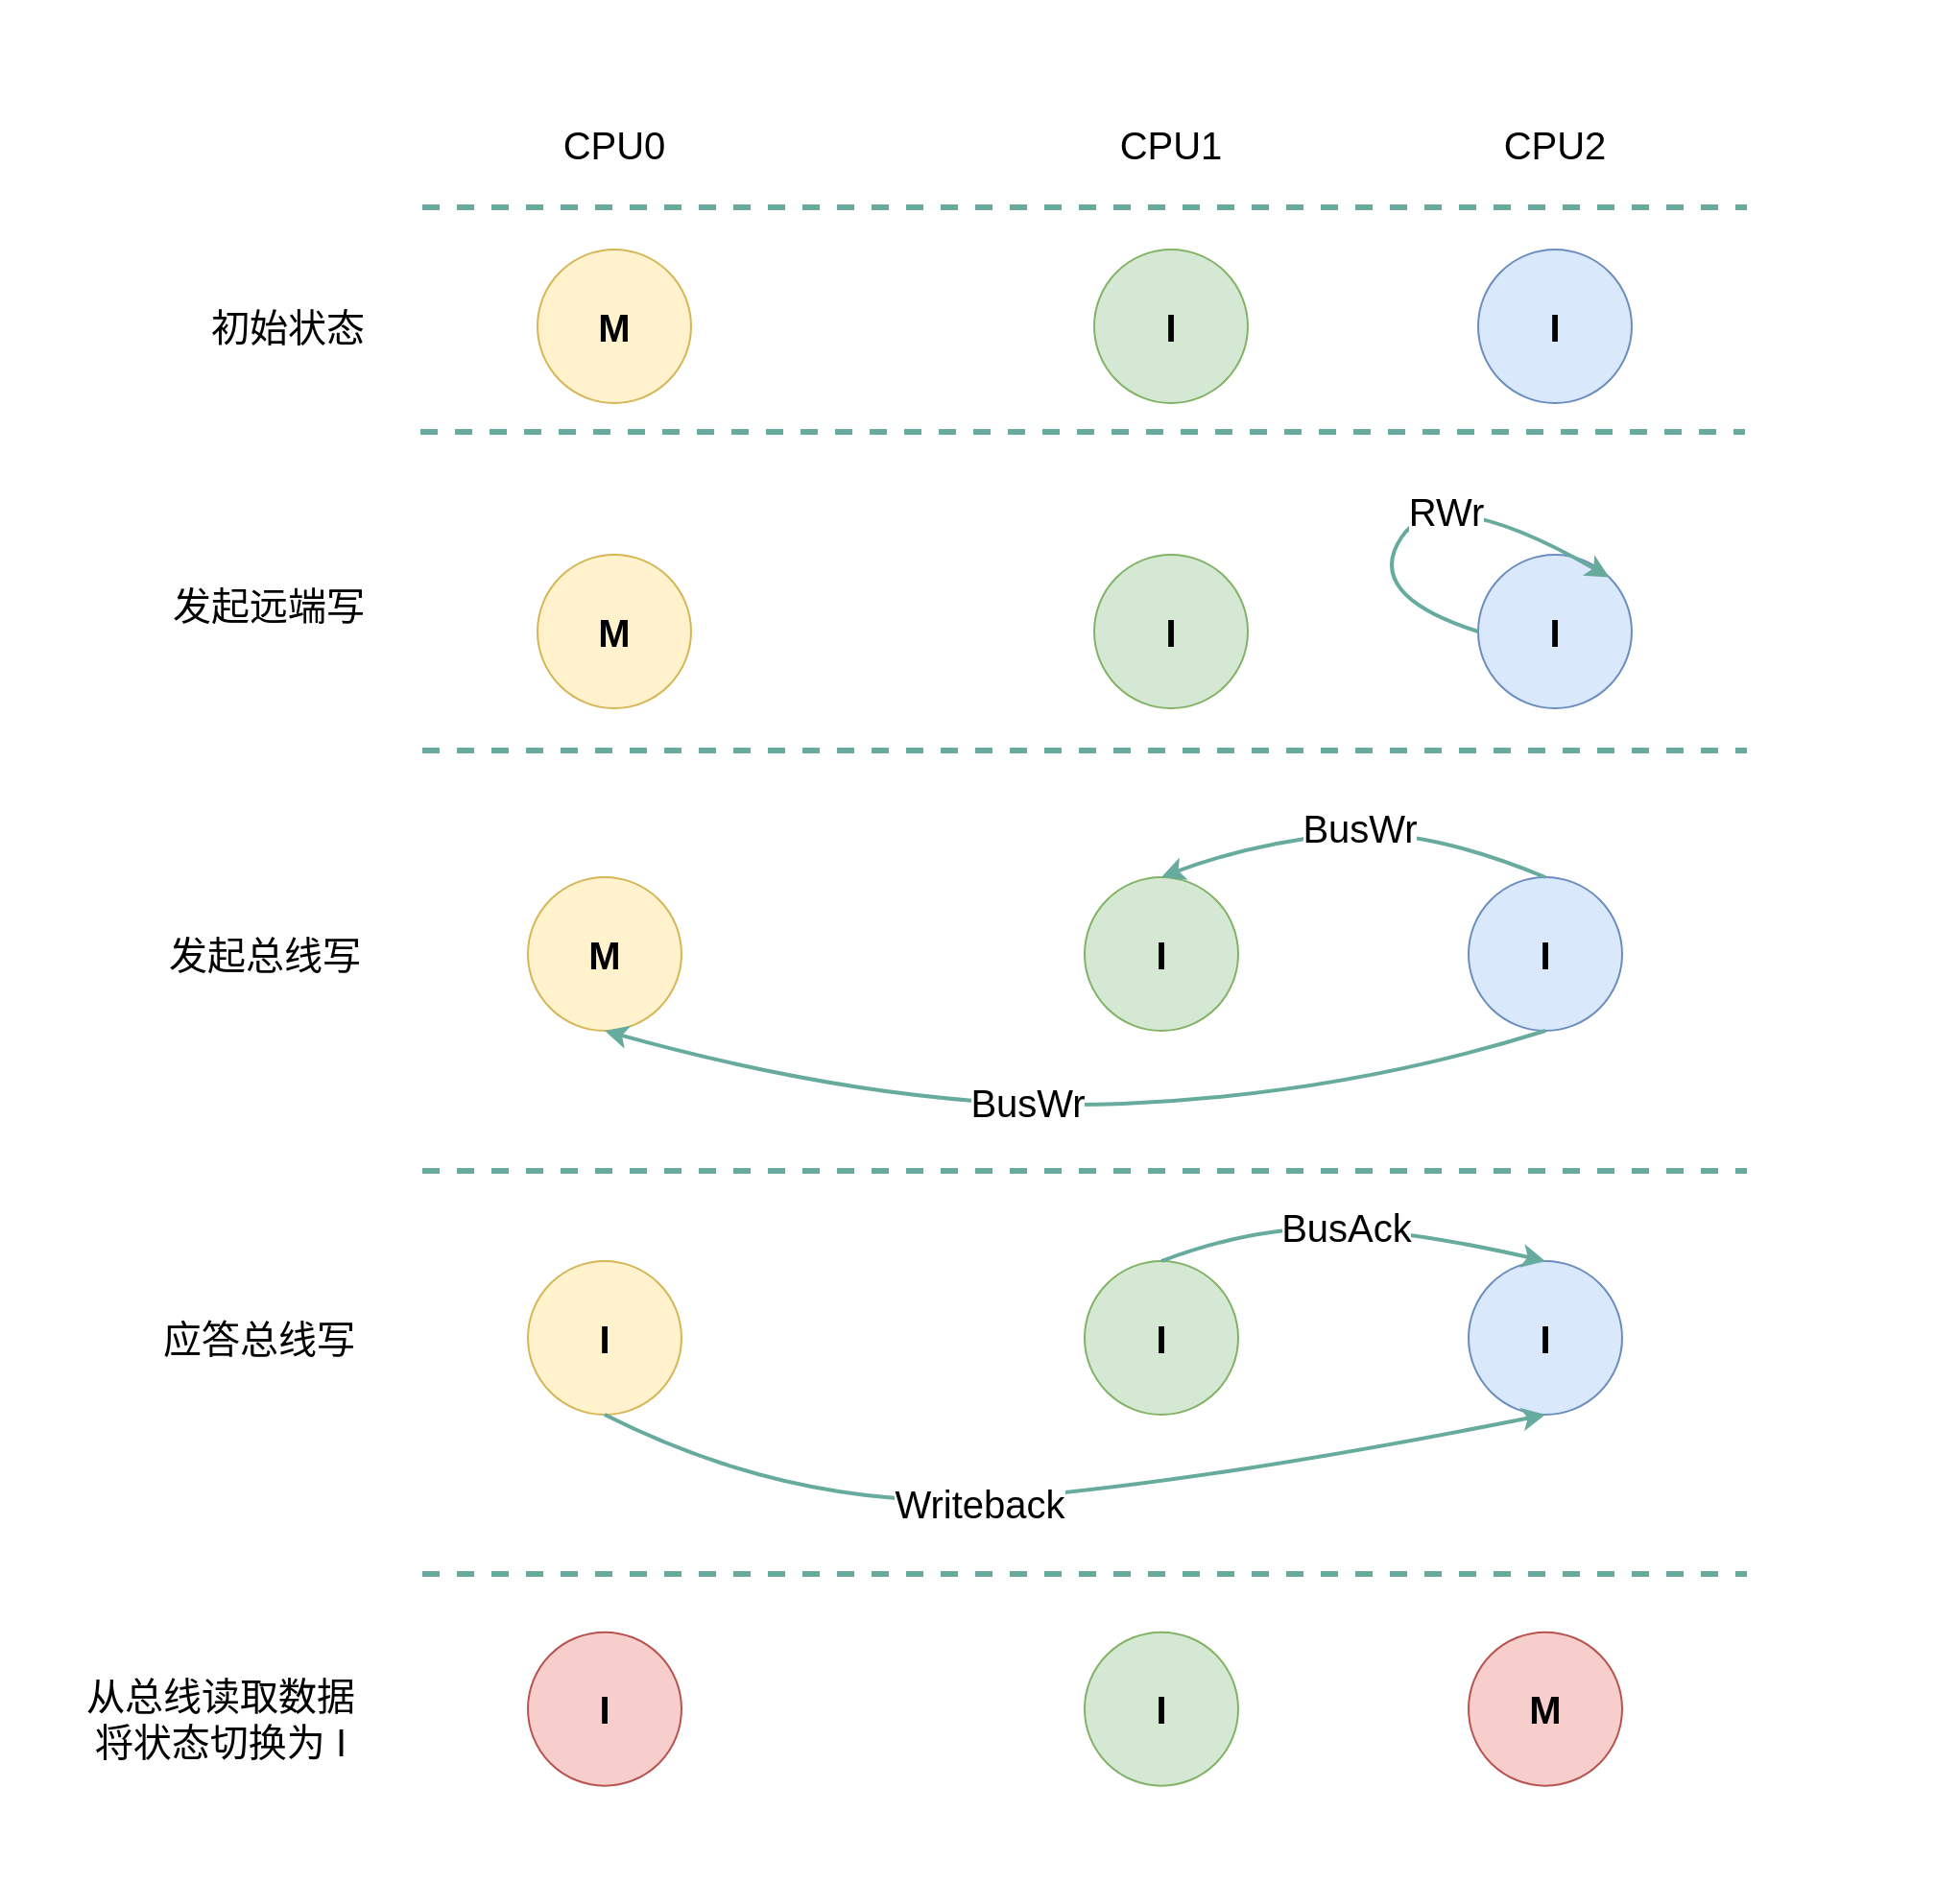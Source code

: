 <mxfile version="20.6.1" type="device"><diagram id="InvzYD1-TpO3iV65wGRZ" name="第 1 页"><mxGraphModel dx="2306" dy="1040" grid="1" gridSize="10" guides="1" tooltips="1" connect="1" arrows="1" fold="1" page="1" pageScale="1" pageWidth="850" pageHeight="1100" math="0" shadow="0"><root><mxCell id="0"/><mxCell id="1" parent="0"/><mxCell id="KuO6Eo7nbAIESPzuc6aE-1" value="M" style="ellipse;whiteSpace=wrap;html=1;aspect=fixed;fontStyle=1;fontSize=20;fillColor=#fff2cc;strokeColor=#d6b656;" parent="1" vertex="1"><mxGeometry x="170" y="390" width="80" height="80" as="geometry"/></mxCell><mxCell id="KuO6Eo7nbAIESPzuc6aE-2" value="I" style="ellipse;whiteSpace=wrap;html=1;aspect=fixed;fontStyle=1;fontSize=20;fillColor=#d5e8d4;strokeColor=#82b366;" parent="1" vertex="1"><mxGeometry x="460" y="390" width="80" height="80" as="geometry"/></mxCell><mxCell id="KuO6Eo7nbAIESPzuc6aE-3" value="I" style="ellipse;whiteSpace=wrap;html=1;aspect=fixed;fillColor=#dae8fc;strokeColor=#6c8ebf;fontStyle=1;fontSize=20;" parent="1" vertex="1"><mxGeometry x="660" y="390" width="80" height="80" as="geometry"/></mxCell><mxCell id="KuO6Eo7nbAIESPzuc6aE-4" value="CPU0" style="text;html=1;strokeColor=none;fillColor=none;align=center;verticalAlign=middle;whiteSpace=wrap;rounded=0;fontSize=20;" parent="1" vertex="1"><mxGeometry x="180" y="320" width="60" height="30" as="geometry"/></mxCell><mxCell id="KuO6Eo7nbAIESPzuc6aE-5" value="CPU1" style="text;html=1;strokeColor=none;fillColor=none;align=center;verticalAlign=middle;whiteSpace=wrap;rounded=0;fontSize=20;" parent="1" vertex="1"><mxGeometry x="470" y="320" width="60" height="30" as="geometry"/></mxCell><mxCell id="KuO6Eo7nbAIESPzuc6aE-6" value="CPU2" style="text;html=1;strokeColor=none;fillColor=none;align=center;verticalAlign=middle;whiteSpace=wrap;rounded=0;fontSize=20;" parent="1" vertex="1"><mxGeometry x="670" y="320" width="60" height="30" as="geometry"/></mxCell><mxCell id="KuO6Eo7nbAIESPzuc6aE-7" value="" style="endArrow=none;dashed=1;html=1;rounded=0;fontSize=20;strokeWidth=3;strokeColor=#67AB9F;" parent="1" edge="1"><mxGeometry width="50" height="50" relative="1" as="geometry"><mxPoint x="110" y="368" as="sourcePoint"/><mxPoint x="800" y="368" as="targetPoint"/></mxGeometry></mxCell><mxCell id="KuO6Eo7nbAIESPzuc6aE-8" value="" style="endArrow=none;dashed=1;html=1;rounded=0;fontSize=20;strokeWidth=3;strokeColor=#67AB9F;" parent="1" edge="1"><mxGeometry width="50" height="50" relative="1" as="geometry"><mxPoint x="109" y="485" as="sourcePoint"/><mxPoint x="799" y="485" as="targetPoint"/></mxGeometry></mxCell><mxCell id="KuO6Eo7nbAIESPzuc6aE-9" value="初始状态" style="text;html=1;strokeColor=none;fillColor=none;align=center;verticalAlign=middle;whiteSpace=wrap;rounded=0;fontSize=20;" parent="1" vertex="1"><mxGeometry x="-10" y="415" width="100" height="30" as="geometry"/></mxCell><mxCell id="KuO6Eo7nbAIESPzuc6aE-10" value="M" style="ellipse;whiteSpace=wrap;html=1;aspect=fixed;fontStyle=1;fontSize=20;fillColor=#fff2cc;strokeColor=#d6b656;" parent="1" vertex="1"><mxGeometry x="170" y="549" width="80" height="80" as="geometry"/></mxCell><mxCell id="KuO6Eo7nbAIESPzuc6aE-11" value="I" style="ellipse;whiteSpace=wrap;html=1;aspect=fixed;fontStyle=1;fontSize=20;fillColor=#d5e8d4;strokeColor=#82b366;" parent="1" vertex="1"><mxGeometry x="460" y="549" width="80" height="80" as="geometry"/></mxCell><mxCell id="KuO6Eo7nbAIESPzuc6aE-12" value="I" style="ellipse;whiteSpace=wrap;html=1;aspect=fixed;fillColor=#dae8fc;strokeColor=#6c8ebf;fontStyle=1;fontSize=20;" parent="1" vertex="1"><mxGeometry x="660" y="549" width="80" height="80" as="geometry"/></mxCell><mxCell id="KuO6Eo7nbAIESPzuc6aE-19" value="M" style="ellipse;whiteSpace=wrap;html=1;aspect=fixed;fontStyle=1;fontSize=20;fillColor=#fff2cc;strokeColor=#d6b656;" parent="1" vertex="1"><mxGeometry x="165" y="717" width="80" height="80" as="geometry"/></mxCell><mxCell id="KuO6Eo7nbAIESPzuc6aE-20" value="I" style="ellipse;whiteSpace=wrap;html=1;aspect=fixed;fontStyle=1;fontSize=20;fillColor=#d5e8d4;strokeColor=#82b366;" parent="1" vertex="1"><mxGeometry x="455" y="717" width="80" height="80" as="geometry"/></mxCell><mxCell id="KuO6Eo7nbAIESPzuc6aE-21" value="I" style="ellipse;whiteSpace=wrap;html=1;aspect=fixed;fillColor=#dae8fc;strokeColor=#6c8ebf;fontStyle=1;fontSize=20;" parent="1" vertex="1"><mxGeometry x="655" y="717" width="80" height="80" as="geometry"/></mxCell><mxCell id="KuO6Eo7nbAIESPzuc6aE-27" value="" style="endArrow=none;dashed=1;html=1;rounded=0;fontSize=20;strokeWidth=3;strokeColor=#67AB9F;" parent="1" edge="1"><mxGeometry width="50" height="50" relative="1" as="geometry"><mxPoint x="110" y="651" as="sourcePoint"/><mxPoint x="800" y="651" as="targetPoint"/></mxGeometry></mxCell><mxCell id="KuO6Eo7nbAIESPzuc6aE-31" value="I" style="ellipse;whiteSpace=wrap;html=1;aspect=fixed;fontStyle=1;fontSize=20;fillColor=#fff2cc;strokeColor=#d6b656;" parent="1" vertex="1"><mxGeometry x="165" y="917" width="80" height="80" as="geometry"/></mxCell><mxCell id="KuO6Eo7nbAIESPzuc6aE-32" value="I" style="ellipse;whiteSpace=wrap;html=1;aspect=fixed;fontStyle=1;fontSize=20;fillColor=#d5e8d4;strokeColor=#82b366;" parent="1" vertex="1"><mxGeometry x="455" y="917" width="80" height="80" as="geometry"/></mxCell><mxCell id="KuO6Eo7nbAIESPzuc6aE-33" value="I" style="ellipse;whiteSpace=wrap;html=1;aspect=fixed;fillColor=#dae8fc;strokeColor=#6c8ebf;fontStyle=1;fontSize=20;" parent="1" vertex="1"><mxGeometry x="655" y="917" width="80" height="80" as="geometry"/></mxCell><mxCell id="KuO6Eo7nbAIESPzuc6aE-42" value="" style="endArrow=none;dashed=1;html=1;rounded=0;fontSize=20;strokeWidth=3;strokeColor=#67AB9F;" parent="1" edge="1"><mxGeometry width="50" height="50" relative="1" as="geometry"><mxPoint x="110" y="870" as="sourcePoint"/><mxPoint x="800" y="870" as="targetPoint"/></mxGeometry></mxCell><mxCell id="KuO6Eo7nbAIESPzuc6aE-43" value="I" style="ellipse;whiteSpace=wrap;html=1;aspect=fixed;fontStyle=1;fontSize=20;fillColor=#f8cecc;strokeColor=#b85450;" parent="1" vertex="1"><mxGeometry x="165" y="1110.32" width="80" height="80" as="geometry"/></mxCell><mxCell id="KuO6Eo7nbAIESPzuc6aE-44" value="I" style="ellipse;whiteSpace=wrap;html=1;aspect=fixed;fontStyle=1;fontSize=20;fillColor=#d5e8d4;strokeColor=#82b366;" parent="1" vertex="1"><mxGeometry x="455" y="1110.32" width="80" height="80" as="geometry"/></mxCell><mxCell id="KuO6Eo7nbAIESPzuc6aE-45" value="M" style="ellipse;whiteSpace=wrap;html=1;aspect=fixed;fillColor=#f8cecc;strokeColor=#b85450;fontStyle=1;fontSize=20;" parent="1" vertex="1"><mxGeometry x="655" y="1110.32" width="80" height="80" as="geometry"/></mxCell><mxCell id="KuO6Eo7nbAIESPzuc6aE-47" value="" style="endArrow=none;dashed=1;html=1;rounded=0;fontSize=20;strokeWidth=3;strokeColor=#67AB9F;" parent="1" edge="1"><mxGeometry width="50" height="50" relative="1" as="geometry"><mxPoint x="110" y="1080" as="sourcePoint"/><mxPoint x="800" y="1080" as="targetPoint"/></mxGeometry></mxCell><mxCell id="KuO6Eo7nbAIESPzuc6aE-48" value="发起远端写" style="text;html=1;strokeColor=none;fillColor=none;align=center;verticalAlign=middle;whiteSpace=wrap;rounded=0;fontSize=20;" parent="1" vertex="1"><mxGeometry x="-30" y="560" width="120" height="30" as="geometry"/></mxCell><mxCell id="KuO6Eo7nbAIESPzuc6aE-49" value="发起总线写" style="text;html=1;strokeColor=none;fillColor=none;align=center;verticalAlign=middle;whiteSpace=wrap;rounded=0;fontSize=20;" parent="1" vertex="1"><mxGeometry x="-37" y="742" width="130" height="30" as="geometry"/></mxCell><mxCell id="KuO6Eo7nbAIESPzuc6aE-50" value="应答总线写" style="text;html=1;strokeColor=none;fillColor=none;align=center;verticalAlign=middle;whiteSpace=wrap;rounded=0;fontSize=20;" parent="1" vertex="1"><mxGeometry x="-40" y="942" width="130" height="30" as="geometry"/></mxCell><mxCell id="KuO6Eo7nbAIESPzuc6aE-51" value="从总线读取数据&lt;br&gt;将状态切换为 I" style="text;html=1;strokeColor=none;fillColor=none;align=center;verticalAlign=middle;whiteSpace=wrap;rounded=0;fontSize=20;" parent="1" vertex="1"><mxGeometry x="-70" y="1122.32" width="150" height="64.68" as="geometry"/></mxCell><mxCell id="KuO6Eo7nbAIESPzuc6aE-52" value="" style="shape=waypoint;sketch=0;fillStyle=solid;size=6;pointerEvents=1;points=[];fillColor=none;resizable=0;rotatable=0;perimeter=centerPerimeter;snapToPoint=1;fontSize=20;strokeColor=none;" parent="1" vertex="1"><mxGeometry x="-110" y="260" width="40" height="40" as="geometry"/></mxCell><mxCell id="KuO6Eo7nbAIESPzuc6aE-53" value="" style="shape=waypoint;sketch=0;fillStyle=solid;size=6;pointerEvents=1;points=[];fillColor=none;resizable=0;rotatable=0;perimeter=centerPerimeter;snapToPoint=1;fontSize=20;strokeColor=none;" parent="1" vertex="1"><mxGeometry x="870" y="1200" width="40" height="40" as="geometry"/></mxCell><mxCell id="s23gxsJQ6OECIUT_DmX9-1" value="" style="curved=1;endArrow=classic;html=1;rounded=0;exitX=0;exitY=0.5;exitDx=0;exitDy=0;entryX=1;entryY=0;entryDx=0;entryDy=0;strokeWidth=2;strokeColor=#67AB9F;" parent="1" source="KuO6Eo7nbAIESPzuc6aE-12" target="KuO6Eo7nbAIESPzuc6aE-12" edge="1"><mxGeometry width="50" height="50" relative="1" as="geometry"><mxPoint x="560" y="560" as="sourcePoint"/><mxPoint x="610" y="510" as="targetPoint"/><Array as="points"><mxPoint x="600" y="570"/><mxPoint x="640" y="510"/></Array></mxGeometry></mxCell><mxCell id="s23gxsJQ6OECIUT_DmX9-2" value="RWr" style="edgeLabel;html=1;align=center;verticalAlign=middle;resizable=0;points=[];fontSize=20;" parent="s23gxsJQ6OECIUT_DmX9-1" vertex="1" connectable="0"><mxGeometry x="0.037" y="-11" relative="1" as="geometry"><mxPoint as="offset"/></mxGeometry></mxCell><mxCell id="s23gxsJQ6OECIUT_DmX9-3" value="" style="curved=1;endArrow=classic;html=1;rounded=0;fontSize=20;exitX=0.5;exitY=0;exitDx=0;exitDy=0;entryX=0.5;entryY=0;entryDx=0;entryDy=0;strokeWidth=2;strokeColor=#67AB9F;" parent="1" source="KuO6Eo7nbAIESPzuc6aE-21" target="KuO6Eo7nbAIESPzuc6aE-20" edge="1"><mxGeometry width="50" height="50" relative="1" as="geometry"><mxPoint x="560" y="560" as="sourcePoint"/><mxPoint x="610" y="510" as="targetPoint"/><Array as="points"><mxPoint x="630" y="690"/><mxPoint x="540" y="700"/></Array></mxGeometry></mxCell><mxCell id="s23gxsJQ6OECIUT_DmX9-4" value="BusWr" style="edgeLabel;html=1;align=center;verticalAlign=middle;resizable=0;points=[];fontSize=20;" parent="s23gxsJQ6OECIUT_DmX9-3" vertex="1" connectable="0"><mxGeometry x="-0.021" y="-3" relative="1" as="geometry"><mxPoint as="offset"/></mxGeometry></mxCell><mxCell id="s23gxsJQ6OECIUT_DmX9-5" value="" style="curved=1;endArrow=classic;html=1;rounded=0;fontSize=20;exitX=0.5;exitY=1;exitDx=0;exitDy=0;entryX=0.5;entryY=1;entryDx=0;entryDy=0;strokeColor=#67AB9F;strokeWidth=2;" parent="1" source="KuO6Eo7nbAIESPzuc6aE-21" target="KuO6Eo7nbAIESPzuc6aE-19" edge="1"><mxGeometry width="50" height="50" relative="1" as="geometry"><mxPoint x="560" y="560" as="sourcePoint"/><mxPoint x="610" y="510" as="targetPoint"/><Array as="points"><mxPoint x="590" y="830"/><mxPoint x="360" y="840"/></Array></mxGeometry></mxCell><mxCell id="s23gxsJQ6OECIUT_DmX9-6" value="BusWr" style="edgeLabel;html=1;align=center;verticalAlign=middle;resizable=0;points=[];fontSize=20;" parent="s23gxsJQ6OECIUT_DmX9-5" vertex="1" connectable="0"><mxGeometry x="0.098" y="-3" relative="1" as="geometry"><mxPoint as="offset"/></mxGeometry></mxCell><mxCell id="s23gxsJQ6OECIUT_DmX9-9" value="" style="curved=1;endArrow=classic;html=1;rounded=0;strokeColor=#67AB9F;strokeWidth=2;fontSize=20;exitX=0.5;exitY=1;exitDx=0;exitDy=0;entryX=0.5;entryY=1;entryDx=0;entryDy=0;" parent="1" source="KuO6Eo7nbAIESPzuc6aE-31" target="KuO6Eo7nbAIESPzuc6aE-33" edge="1"><mxGeometry width="50" height="50" relative="1" as="geometry"><mxPoint x="340" y="1030" as="sourcePoint"/><mxPoint x="390" y="980" as="targetPoint"/><Array as="points"><mxPoint x="310" y="1050"/><mxPoint x="530" y="1030"/></Array></mxGeometry></mxCell><mxCell id="s23gxsJQ6OECIUT_DmX9-10" value="Writeback" style="edgeLabel;html=1;align=center;verticalAlign=middle;resizable=0;points=[];fontSize=20;" parent="s23gxsJQ6OECIUT_DmX9-9" vertex="1" connectable="0"><mxGeometry x="-0.18" y="-1" relative="1" as="geometry"><mxPoint as="offset"/></mxGeometry></mxCell><mxCell id="s23gxsJQ6OECIUT_DmX9-11" value="" style="curved=1;endArrow=classic;html=1;rounded=0;strokeColor=#67AB9F;strokeWidth=2;fontSize=20;exitX=0.5;exitY=0;exitDx=0;exitDy=0;entryX=0.5;entryY=0;entryDx=0;entryDy=0;" parent="1" source="KuO6Eo7nbAIESPzuc6aE-32" target="KuO6Eo7nbAIESPzuc6aE-33" edge="1"><mxGeometry width="50" height="50" relative="1" as="geometry"><mxPoint x="350" y="980" as="sourcePoint"/><mxPoint x="400" y="930" as="targetPoint"/><Array as="points"><mxPoint x="540" y="900"/><mxPoint x="620" y="900"/></Array></mxGeometry></mxCell><mxCell id="s23gxsJQ6OECIUT_DmX9-12" value="BusAck" style="edgeLabel;html=1;align=center;verticalAlign=middle;resizable=0;points=[];fontSize=20;" parent="s23gxsJQ6OECIUT_DmX9-11" vertex="1" connectable="0"><mxGeometry x="-0.033" y="1" relative="1" as="geometry"><mxPoint as="offset"/></mxGeometry></mxCell></root></mxGraphModel></diagram></mxfile>
